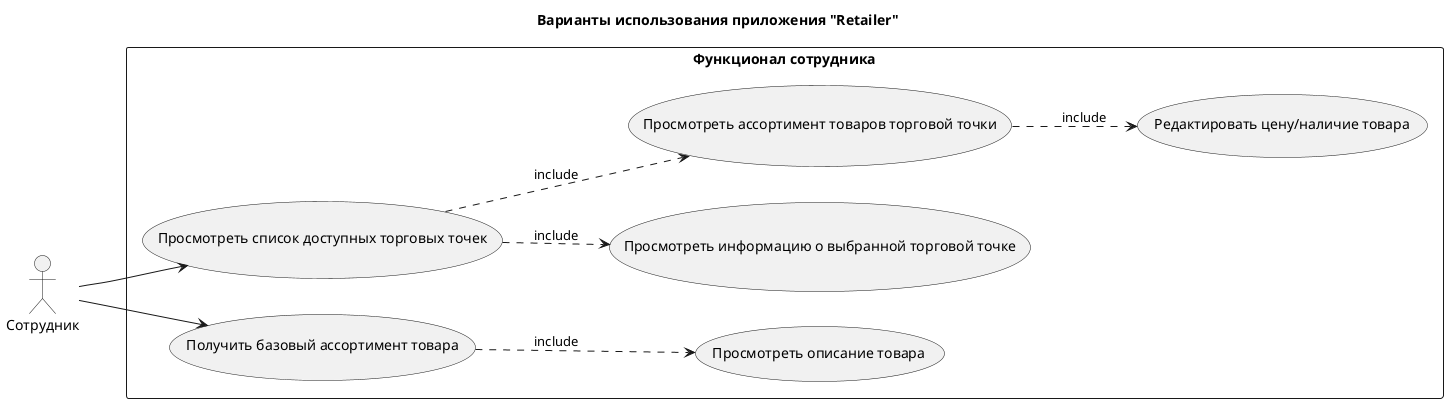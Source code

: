 @startuml "Retailer"

title Варианты использования приложения "Retailer"

left to right direction

actor :Сотрудник: as Staff

rectangle "Функционал сотрудника" {
    usecase "Просмотреть список доступных торговых точек" as StaffShopList
    usecase "Просмотреть информацию о выбранной торговой точке" as StaffShopInfo
    usecase "Просмотреть ассортимент товаров торговой точки" as StaffShopProductsInfo
    usecase "Получить базовый ассортимент товара" as StaffProductListInfo
    usecase "Просмотреть описание товара" as StaffProductInfo
    usecase "Редактировать цену/наличие товара" as StaffProductEdit
}

Staff --> StaffShopList
StaffShopList ..> StaffShopInfo : include
StaffShopList ..> StaffShopProductsInfo : include

Staff --> StaffProductListInfo
StaffProductListInfo ..> StaffProductInfo : include

StaffShopProductsInfo ..> StaffProductEdit : include


@enduml
